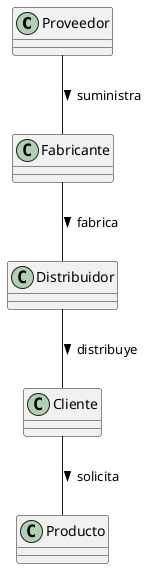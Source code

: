 @startuml

class Proveedor {
}

class Fabricante {
}

class Distribuidor {
}

class Cliente {
}

class Producto {
}

Proveedor  --  Fabricante : suministra >
Fabricante --  Distribuidor : fabrica >
Distribuidor  --  Cliente : distribuye >
Cliente  --  Producto : solicita >

@enduml
